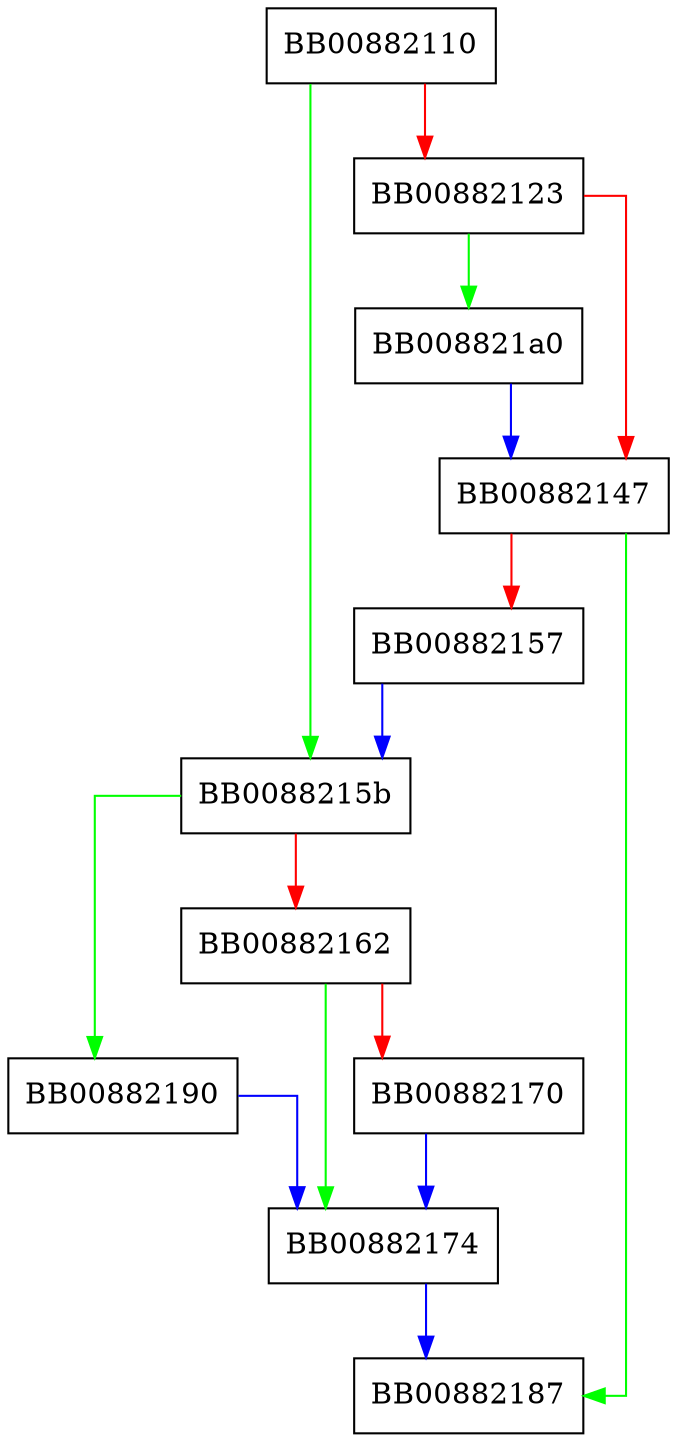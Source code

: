 digraph _IO_switch_to_get_mode {
  node [shape="box"];
  graph [splines=ortho];
  BB00882110 -> BB0088215b [color="green"];
  BB00882110 -> BB00882123 [color="red"];
  BB00882123 -> BB008821a0 [color="green"];
  BB00882123 -> BB00882147 [color="red"];
  BB00882147 -> BB00882187 [color="green"];
  BB00882147 -> BB00882157 [color="red"];
  BB00882157 -> BB0088215b [color="blue"];
  BB0088215b -> BB00882190 [color="green"];
  BB0088215b -> BB00882162 [color="red"];
  BB00882162 -> BB00882174 [color="green"];
  BB00882162 -> BB00882170 [color="red"];
  BB00882170 -> BB00882174 [color="blue"];
  BB00882174 -> BB00882187 [color="blue"];
  BB00882190 -> BB00882174 [color="blue"];
  BB008821a0 -> BB00882147 [color="blue"];
}